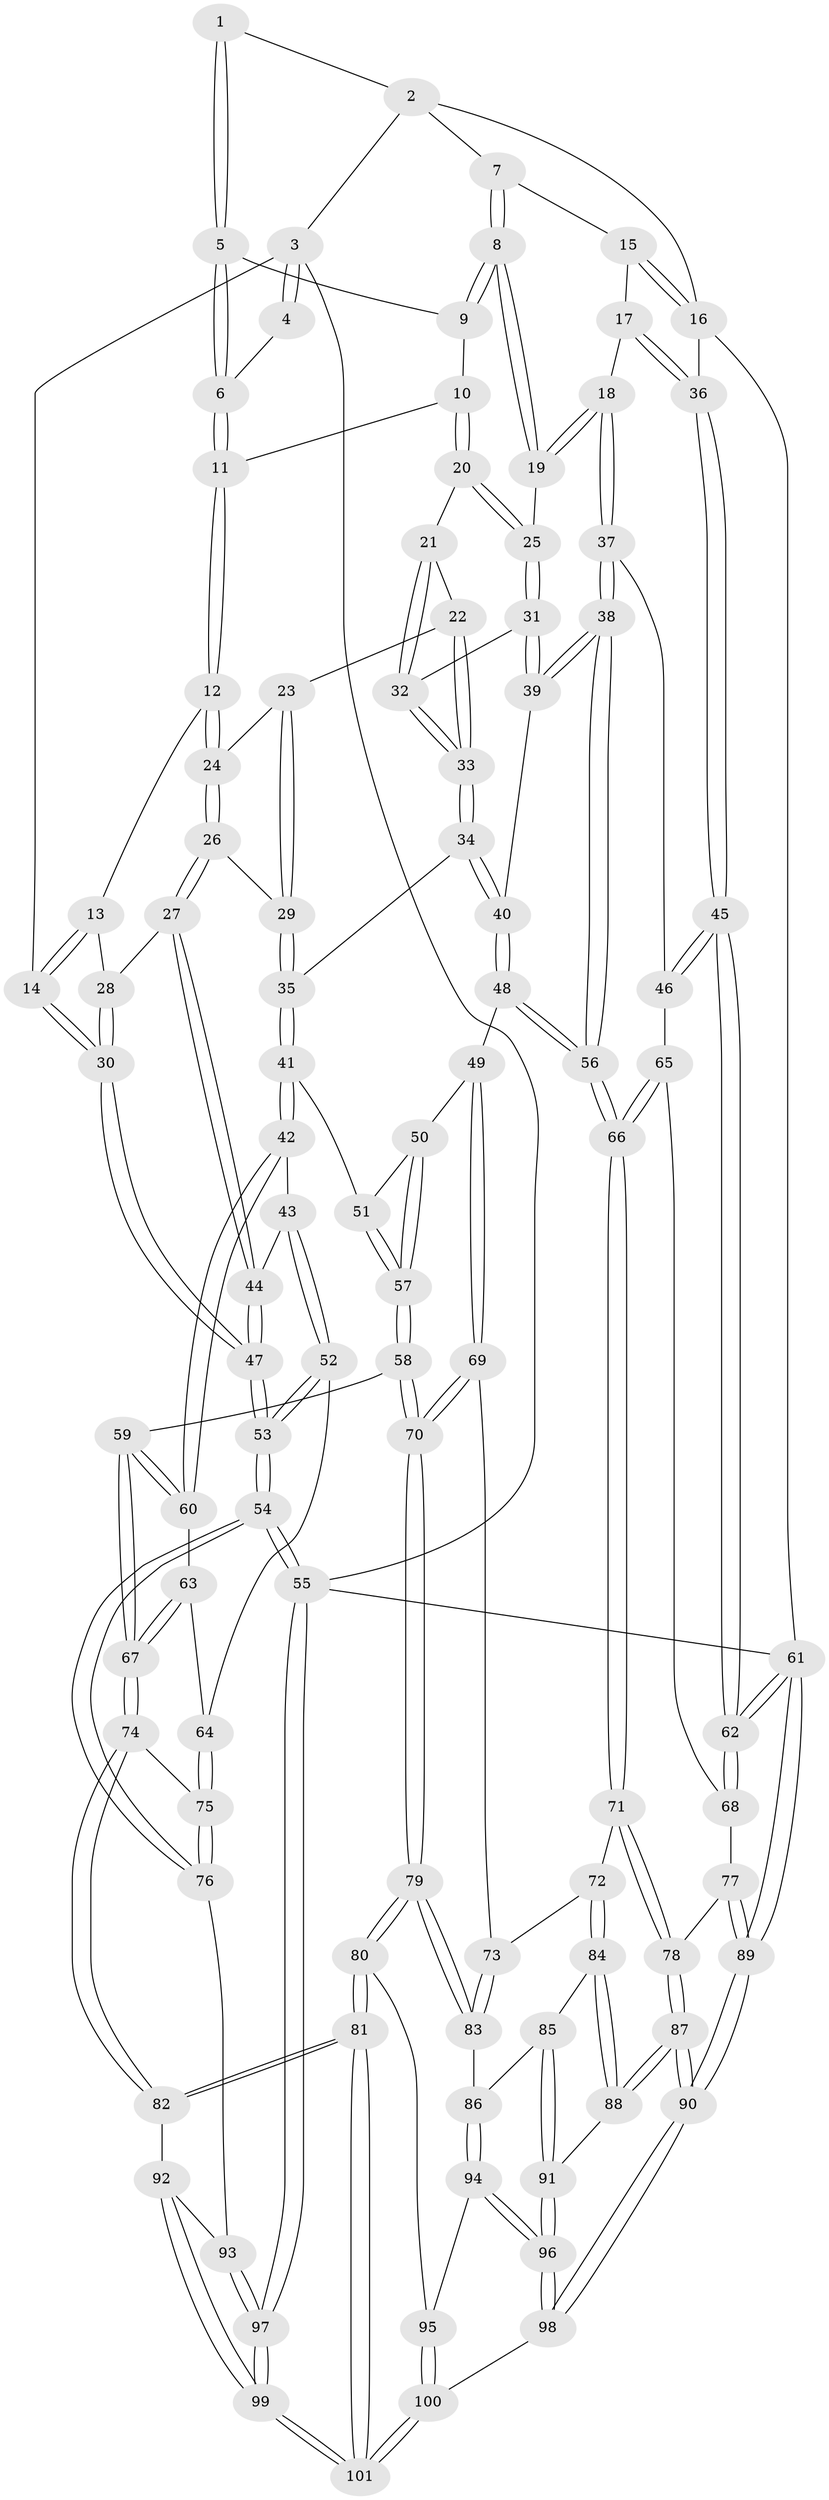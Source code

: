 // Generated by graph-tools (version 1.1) at 2025/38/02/21/25 10:38:57]
// undirected, 101 vertices, 249 edges
graph export_dot {
graph [start="1"]
  node [color=gray90,style=filled];
  1 [pos="+0.6726688098404034+0"];
  2 [pos="+0.7175100997263762+0"];
  3 [pos="+0+0"];
  4 [pos="+0.26227210531499934+0"];
  5 [pos="+0.40572187757753947+0.1206008111021054"];
  6 [pos="+0.3641073198439592+0.12776084446628677"];
  7 [pos="+0.7392823813816497+0.03286342200220917"];
  8 [pos="+0.702767240045873+0.13430307327602156"];
  9 [pos="+0.5062937565446655+0.17432364489078722"];
  10 [pos="+0.46925259744064146+0.2619660605443796"];
  11 [pos="+0.31797933052653016+0.19215050846167492"];
  12 [pos="+0.30217462744444606+0.20336302573806536"];
  13 [pos="+0.24838130833571756+0.21091618594707173"];
  14 [pos="+0+0"];
  15 [pos="+0.9408083934533104+0.15172943167496003"];
  16 [pos="+1+0.143641298673189"];
  17 [pos="+0.930984337442544+0.3201455986362014"];
  18 [pos="+0.8421842224371135+0.37702288850421856"];
  19 [pos="+0.7017724926952984+0.1968728983222362"];
  20 [pos="+0.4872344492351085+0.308927421192902"];
  21 [pos="+0.47405004502421444+0.32507920911747656"];
  22 [pos="+0.46731727225400144+0.3324995734512557"];
  23 [pos="+0.3873790786370324+0.32553203789218793"];
  24 [pos="+0.35747118931186617+0.3120811181054659"];
  25 [pos="+0.6168681549214171+0.3058223473351195"];
  26 [pos="+0.3278238977488225+0.37183492891293035"];
  27 [pos="+0.19522354373857922+0.4148484940237442"];
  28 [pos="+0.21775601285344348+0.3048565492553398"];
  29 [pos="+0.3870634059515766+0.4345352260842354"];
  30 [pos="+0+0.23476194883965326"];
  31 [pos="+0.6167663996457099+0.369068047392977"];
  32 [pos="+0.5480956660619485+0.40394090567726615"];
  33 [pos="+0.4556832163622975+0.46606707548642357"];
  34 [pos="+0.4528200208299818+0.4731544988377286"];
  35 [pos="+0.40698526474248964+0.47120872703880357"];
  36 [pos="+1+0.35643059420728107"];
  37 [pos="+0.8337420595872778+0.4751177615309643"];
  38 [pos="+0.7309978768858257+0.5452821026215975"];
  39 [pos="+0.6666360504932685+0.4972231354848879"];
  40 [pos="+0.4786061980712251+0.5044268397157796"];
  41 [pos="+0.28500447400750006+0.5259157519947311"];
  42 [pos="+0.24460268091635828+0.5208409773829139"];
  43 [pos="+0.1821710690914019+0.44216929625804785"];
  44 [pos="+0.1813012675386182+0.4394293890459319"];
  45 [pos="+1+0.52484249226557"];
  46 [pos="+0.9852923905914779+0.5413595128862476"];
  47 [pos="+0+0.25941808944660283"];
  48 [pos="+0.4795153956692274+0.603522057778088"];
  49 [pos="+0.45635203763972837+0.6384437544207887"];
  50 [pos="+0.42211616387656986+0.6401564793082146"];
  51 [pos="+0.3165988775259309+0.5673838028248225"];
  52 [pos="+0.004690520641232428+0.6213965119506922"];
  53 [pos="+0+0.6413606694760378"];
  54 [pos="+0+0.7117920279391788"];
  55 [pos="+0+1"];
  56 [pos="+0.7104456322811833+0.6475641286600903"];
  57 [pos="+0.3267439764697471+0.7136437719795728"];
  58 [pos="+0.3251672124286383+0.7160211706114641"];
  59 [pos="+0.28717658896538084+0.7084011802155133"];
  60 [pos="+0.2221132249602007+0.5789022224110799"];
  61 [pos="+1+1"];
  62 [pos="+1+0.9600370294077396"];
  63 [pos="+0.16799121362922467+0.6354515764312703"];
  64 [pos="+0.052871147864134764+0.6383514603875563"];
  65 [pos="+0.9395790533963988+0.6516762786808993"];
  66 [pos="+0.7138131190924745+0.677922129431653"];
  67 [pos="+0.1894749306501349+0.7524975643316303"];
  68 [pos="+0.942571699704285+0.7146101783051652"];
  69 [pos="+0.46938906783245843+0.6786698619194848"];
  70 [pos="+0.36170313942944265+0.7978384022293409"];
  71 [pos="+0.7119203935660477+0.712368597198455"];
  72 [pos="+0.674002454661127+0.7386597300798794"];
  73 [pos="+0.5110454628980087+0.7313882076086482"];
  74 [pos="+0.16665323442245084+0.796851214834989"];
  75 [pos="+0.14421658253568145+0.7940279767961939"];
  76 [pos="+0.0379270941136913+0.8176280888919192"];
  77 [pos="+0.8167542376170096+0.7804376012294139"];
  78 [pos="+0.7480432612922474+0.7466645302719257"];
  79 [pos="+0.36662821829090836+0.8337340555627905"];
  80 [pos="+0.33765054874451705+0.8711163990568137"];
  81 [pos="+0.25143347360991886+0.921591428444891"];
  82 [pos="+0.24654559571476165+0.9180914849628549"];
  83 [pos="+0.4616706628734937+0.8286494768530224"];
  84 [pos="+0.6431725144589325+0.7938300825253706"];
  85 [pos="+0.539390140478612+0.8505898743048756"];
  86 [pos="+0.49183941284610916+0.8522466340495708"];
  87 [pos="+0.7330720193024521+0.9817493768625798"];
  88 [pos="+0.6388988753787712+0.885599638087297"];
  89 [pos="+1+1"];
  90 [pos="+0.8522262122234152+1"];
  91 [pos="+0.5855472537751909+0.932743768680385"];
  92 [pos="+0.1264365625299678+0.933961488840972"];
  93 [pos="+0.056611528844547725+0.9106706725416599"];
  94 [pos="+0.4971871934298244+0.9228840143251333"];
  95 [pos="+0.44020950368735884+0.9605522512786732"];
  96 [pos="+0.567989044763763+0.9767377927166427"];
  97 [pos="+0+1"];
  98 [pos="+0.6248555140016845+1"];
  99 [pos="+0+1"];
  100 [pos="+0.4582483681273478+1"];
  101 [pos="+0.2666187531503979+1"];
  1 -- 2;
  1 -- 5;
  1 -- 5;
  2 -- 3;
  2 -- 7;
  2 -- 16;
  3 -- 4;
  3 -- 4;
  3 -- 14;
  3 -- 55;
  4 -- 6;
  5 -- 6;
  5 -- 6;
  5 -- 9;
  6 -- 11;
  6 -- 11;
  7 -- 8;
  7 -- 8;
  7 -- 15;
  8 -- 9;
  8 -- 9;
  8 -- 19;
  8 -- 19;
  9 -- 10;
  10 -- 11;
  10 -- 20;
  10 -- 20;
  11 -- 12;
  11 -- 12;
  12 -- 13;
  12 -- 24;
  12 -- 24;
  13 -- 14;
  13 -- 14;
  13 -- 28;
  14 -- 30;
  14 -- 30;
  15 -- 16;
  15 -- 16;
  15 -- 17;
  16 -- 36;
  16 -- 61;
  17 -- 18;
  17 -- 36;
  17 -- 36;
  18 -- 19;
  18 -- 19;
  18 -- 37;
  18 -- 37;
  19 -- 25;
  20 -- 21;
  20 -- 25;
  20 -- 25;
  21 -- 22;
  21 -- 32;
  21 -- 32;
  22 -- 23;
  22 -- 33;
  22 -- 33;
  23 -- 24;
  23 -- 29;
  23 -- 29;
  24 -- 26;
  24 -- 26;
  25 -- 31;
  25 -- 31;
  26 -- 27;
  26 -- 27;
  26 -- 29;
  27 -- 28;
  27 -- 44;
  27 -- 44;
  28 -- 30;
  28 -- 30;
  29 -- 35;
  29 -- 35;
  30 -- 47;
  30 -- 47;
  31 -- 32;
  31 -- 39;
  31 -- 39;
  32 -- 33;
  32 -- 33;
  33 -- 34;
  33 -- 34;
  34 -- 35;
  34 -- 40;
  34 -- 40;
  35 -- 41;
  35 -- 41;
  36 -- 45;
  36 -- 45;
  37 -- 38;
  37 -- 38;
  37 -- 46;
  38 -- 39;
  38 -- 39;
  38 -- 56;
  38 -- 56;
  39 -- 40;
  40 -- 48;
  40 -- 48;
  41 -- 42;
  41 -- 42;
  41 -- 51;
  42 -- 43;
  42 -- 60;
  42 -- 60;
  43 -- 44;
  43 -- 52;
  43 -- 52;
  44 -- 47;
  44 -- 47;
  45 -- 46;
  45 -- 46;
  45 -- 62;
  45 -- 62;
  46 -- 65;
  47 -- 53;
  47 -- 53;
  48 -- 49;
  48 -- 56;
  48 -- 56;
  49 -- 50;
  49 -- 69;
  49 -- 69;
  50 -- 51;
  50 -- 57;
  50 -- 57;
  51 -- 57;
  51 -- 57;
  52 -- 53;
  52 -- 53;
  52 -- 64;
  53 -- 54;
  53 -- 54;
  54 -- 55;
  54 -- 55;
  54 -- 76;
  54 -- 76;
  55 -- 97;
  55 -- 97;
  55 -- 61;
  56 -- 66;
  56 -- 66;
  57 -- 58;
  57 -- 58;
  58 -- 59;
  58 -- 70;
  58 -- 70;
  59 -- 60;
  59 -- 60;
  59 -- 67;
  59 -- 67;
  60 -- 63;
  61 -- 62;
  61 -- 62;
  61 -- 89;
  61 -- 89;
  62 -- 68;
  62 -- 68;
  63 -- 64;
  63 -- 67;
  63 -- 67;
  64 -- 75;
  64 -- 75;
  65 -- 66;
  65 -- 66;
  65 -- 68;
  66 -- 71;
  66 -- 71;
  67 -- 74;
  67 -- 74;
  68 -- 77;
  69 -- 70;
  69 -- 70;
  69 -- 73;
  70 -- 79;
  70 -- 79;
  71 -- 72;
  71 -- 78;
  71 -- 78;
  72 -- 73;
  72 -- 84;
  72 -- 84;
  73 -- 83;
  73 -- 83;
  74 -- 75;
  74 -- 82;
  74 -- 82;
  75 -- 76;
  75 -- 76;
  76 -- 93;
  77 -- 78;
  77 -- 89;
  77 -- 89;
  78 -- 87;
  78 -- 87;
  79 -- 80;
  79 -- 80;
  79 -- 83;
  79 -- 83;
  80 -- 81;
  80 -- 81;
  80 -- 95;
  81 -- 82;
  81 -- 82;
  81 -- 101;
  81 -- 101;
  82 -- 92;
  83 -- 86;
  84 -- 85;
  84 -- 88;
  84 -- 88;
  85 -- 86;
  85 -- 91;
  85 -- 91;
  86 -- 94;
  86 -- 94;
  87 -- 88;
  87 -- 88;
  87 -- 90;
  87 -- 90;
  88 -- 91;
  89 -- 90;
  89 -- 90;
  90 -- 98;
  90 -- 98;
  91 -- 96;
  91 -- 96;
  92 -- 93;
  92 -- 99;
  92 -- 99;
  93 -- 97;
  93 -- 97;
  94 -- 95;
  94 -- 96;
  94 -- 96;
  95 -- 100;
  95 -- 100;
  96 -- 98;
  96 -- 98;
  97 -- 99;
  97 -- 99;
  98 -- 100;
  99 -- 101;
  99 -- 101;
  100 -- 101;
  100 -- 101;
}
